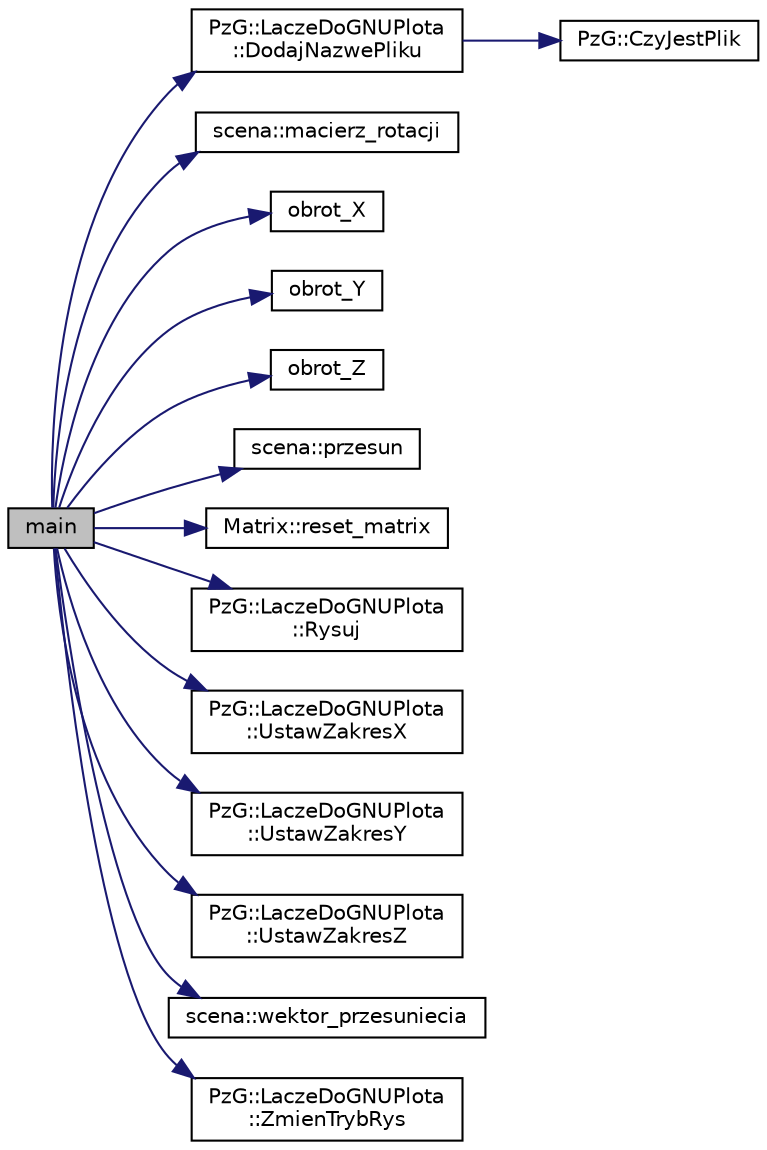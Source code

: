digraph "main"
{
 // LATEX_PDF_SIZE
  edge [fontname="Helvetica",fontsize="10",labelfontname="Helvetica",labelfontsize="10"];
  node [fontname="Helvetica",fontsize="10",shape=record];
  rankdir="LR";
  Node1 [label="main",height=0.2,width=0.4,color="black", fillcolor="grey75", style="filled", fontcolor="black",tooltip="tu sie dzieje program"];
  Node1 -> Node2 [color="midnightblue",fontsize="10",style="solid",fontname="Helvetica"];
  Node2 [label="PzG::LaczeDoGNUPlota\l::DodajNazwePliku",height=0.2,width=0.4,color="black", fillcolor="white", style="filled",URL="$class_pz_g_1_1_lacze_do_g_n_u_plota.html#a34bd48f57c0fd69c12bf4127a1cacd8f",tooltip="Dodaje nazwę pliku."];
  Node2 -> Node3 [color="midnightblue",fontsize="10",style="solid",fontname="Helvetica"];
  Node3 [label="PzG::CzyJestPlik",height=0.2,width=0.4,color="black", fillcolor="white", style="filled",URL="$namespace_pz_g.html#ae1ae4d36f66c77879380ba73da8e20e3",tooltip=" "];
  Node1 -> Node4 [color="midnightblue",fontsize="10",style="solid",fontname="Helvetica"];
  Node4 [label="scena::macierz_rotacji",height=0.2,width=0.4,color="black", fillcolor="white", style="filled",URL="$classscena.html#aaf6e7e436854da4ca599bf19a8622d9e",tooltip="przechowuje macierze rotacji"];
  Node1 -> Node5 [color="midnightblue",fontsize="10",style="solid",fontname="Helvetica"];
  Node5 [label="obrot_X",height=0.2,width=0.4,color="black", fillcolor="white", style="filled",URL="$matrix3x3_8hh.html#a1b1c578053436e25b1247606cb35d497",tooltip="Funkcja przygotowujaca macierz obrout dla zadanego kata wzgledem osi X."];
  Node1 -> Node6 [color="midnightblue",fontsize="10",style="solid",fontname="Helvetica"];
  Node6 [label="obrot_Y",height=0.2,width=0.4,color="black", fillcolor="white", style="filled",URL="$matrix3x3_8hh.html#aa4993b78f26871256a063dc3922305fb",tooltip="Funkcja przygotowujaca macierz obrout dla zadanego kata wzgledem osi Y."];
  Node1 -> Node7 [color="midnightblue",fontsize="10",style="solid",fontname="Helvetica"];
  Node7 [label="obrot_Z",height=0.2,width=0.4,color="black", fillcolor="white", style="filled",URL="$matrix3x3_8hh.html#a50ead2c60333991d53845ac2422aa6d5",tooltip="Funkcja przygotowujaca macierz obrout dla zadanego kata wzgledem osi Z."];
  Node1 -> Node8 [color="midnightblue",fontsize="10",style="solid",fontname="Helvetica"];
  Node8 [label="scena::przesun",height=0.2,width=0.4,color="black", fillcolor="white", style="filled",URL="$classscena.html#a049fbf6e48e9c7cc1be5ff45ee420365",tooltip="umozliwia przesuwanie obiektu na scenie"];
  Node1 -> Node9 [color="midnightblue",fontsize="10",style="solid",fontname="Helvetica"];
  Node9 [label="Matrix::reset_matrix",height=0.2,width=0.4,color="black", fillcolor="white", style="filled",URL="$class_matrix.html#afe44e050b0bfe776f279f791fe5de355",tooltip="resetuje macierz do jednostkowej"];
  Node1 -> Node10 [color="midnightblue",fontsize="10",style="solid",fontname="Helvetica"];
  Node10 [label="PzG::LaczeDoGNUPlota\l::Rysuj",height=0.2,width=0.4,color="black", fillcolor="white", style="filled",URL="$class_pz_g_1_1_lacze_do_g_n_u_plota.html#a065f5b8402737cc62b0ad4f66d028335",tooltip=" "];
  Node1 -> Node11 [color="midnightblue",fontsize="10",style="solid",fontname="Helvetica"];
  Node11 [label="PzG::LaczeDoGNUPlota\l::UstawZakresX",height=0.2,width=0.4,color="black", fillcolor="white", style="filled",URL="$class_pz_g_1_1_lacze_do_g_n_u_plota.html#a9c91987dfc869d6fcea96205c581daef",tooltip="Ustawia zakres osi OX."];
  Node1 -> Node12 [color="midnightblue",fontsize="10",style="solid",fontname="Helvetica"];
  Node12 [label="PzG::LaczeDoGNUPlota\l::UstawZakresY",height=0.2,width=0.4,color="black", fillcolor="white", style="filled",URL="$class_pz_g_1_1_lacze_do_g_n_u_plota.html#a54c6e9cf9ab2eae479451fd953c2717c",tooltip="Ustawia zakres osi OY."];
  Node1 -> Node13 [color="midnightblue",fontsize="10",style="solid",fontname="Helvetica"];
  Node13 [label="PzG::LaczeDoGNUPlota\l::UstawZakresZ",height=0.2,width=0.4,color="black", fillcolor="white", style="filled",URL="$class_pz_g_1_1_lacze_do_g_n_u_plota.html#a1dbbb2b86fb13b8632e6bad9df2a82e3",tooltip="Ustawia zakres osi OZ."];
  Node1 -> Node14 [color="midnightblue",fontsize="10",style="solid",fontname="Helvetica"];
  Node14 [label="scena::wektor_przesuniecia",height=0.2,width=0.4,color="black", fillcolor="white", style="filled",URL="$classscena.html#a0a05317fba40019321f82de59d634d82",tooltip="przechowuje wektory przesuniecia"];
  Node1 -> Node15 [color="midnightblue",fontsize="10",style="solid",fontname="Helvetica"];
  Node15 [label="PzG::LaczeDoGNUPlota\l::ZmienTrybRys",height=0.2,width=0.4,color="black", fillcolor="white", style="filled",URL="$class_pz_g_1_1_lacze_do_g_n_u_plota.html#a10950349b348fd3a3d4143e95337527c",tooltip="Zmienia tryb rysowania."];
}
